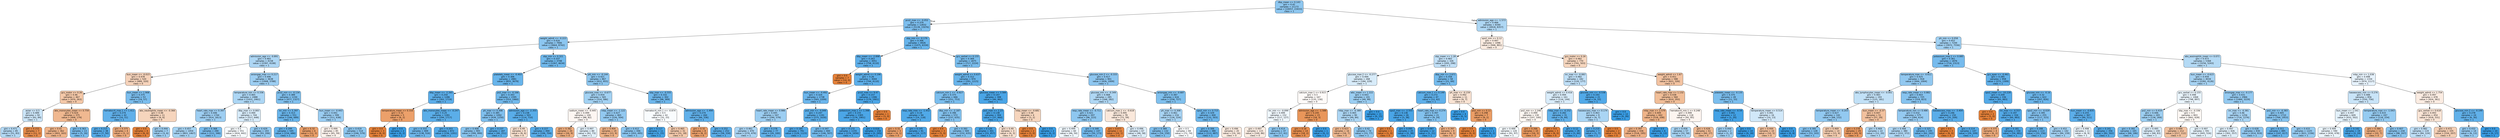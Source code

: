 digraph Tree {
node [shape=box, style="filled, rounded", color="black", fontname="helvetica"] ;
edge [fontname="helvetica"] ;
0 [label="dbp_mean <= 0.143\ngini = 0.42\nsamples = 21172\nvalue = [10057, 23433]\nclass = 1", fillcolor="#8ec7f0"] ;
1 [label="pco2_max <= -0.052\ngini = 0.379\nsamples = 12832\nvalue = [5139, 15076]\nclass = 1", fillcolor="#7cbeee"] ;
0 -> 1 [labeldistance=2.5, labelangle=45, headlabel="True"] ;
2 [label="weight_admit <= -0.223\ngini = 0.416\nsamples = 7906\nvalue = [3664, 8742]\nclass = 1", fillcolor="#8cc6f0"] ;
1 -> 2 ;
3 [label="admission_age <= -0.891\ngini = 0.465\nsamples = 4158\nvalue = [2397, 4108]\nclass = 1", fillcolor="#add6f4"] ;
2 -> 3 ;
4 [label="bun_mean <= -0.015\ngini = 0.478\nsamples = 520\nvalue = [489, 320]\nclass = 0", fillcolor="#f6d3bb"] ;
3 -> 4 ;
5 [label="gcs_motor <= 0.26\ngini = 0.46\nsamples = 467\nvalue = [470, 263]\nclass = 0", fillcolor="#f4c8a8"] ;
4 -> 5 ;
6 [label="asian <= 0.5\ngini = 0.489\nsamples = 92\nvalue = [62, 84]\nclass = 1", fillcolor="#cbe5f8"] ;
5 -> 6 ;
7 [label="gini = 0.471\nsamples = 85\nvalue = [51, 83]\nclass = 1", fillcolor="#b3d9f5"] ;
6 -> 7 ;
8 [label="gini = 0.153\nsamples = 7\nvalue = [11, 1]\nclass = 0", fillcolor="#e78c4b"] ;
6 -> 8 ;
9 [label="abs_monocytes_mean <= 0.759\ngini = 0.424\nsamples = 375\nvalue = [408, 179]\nclass = 0", fillcolor="#f0b890"] ;
5 -> 9 ;
10 [label="gini = 0.41\nsamples = 362\nvalue = [403, 163]\nclass = 0", fillcolor="#f0b489"] ;
9 -> 10 ;
11 [label="gini = 0.363\nsamples = 13\nvalue = [5, 16]\nclass = 1", fillcolor="#77bced"] ;
9 -> 11 ;
12 [label="bun_mean <= 1.908\ngini = 0.375\nsamples = 53\nvalue = [19, 57]\nclass = 1", fillcolor="#7bbeee"] ;
4 -> 12 ;
13 [label="hematocrit_max.1 <= 1.411\ngini = 0.274\nsamples = 42\nvalue = [10, 51]\nclass = 1", fillcolor="#60b0ea"] ;
12 -> 13 ;
14 [label="gini = 0.215\nsamples = 38\nvalue = [7, 50]\nclass = 1", fillcolor="#55abe9"] ;
13 -> 14 ;
15 [label="gini = 0.375\nsamples = 4\nvalue = [3, 1]\nclass = 0", fillcolor="#eeab7b"] ;
13 -> 15 ;
16 [label="abs_neutrophils_mean <= -0.366\ngini = 0.48\nsamples = 11\nvalue = [9, 6]\nclass = 0", fillcolor="#f6d5bd"] ;
12 -> 16 ;
17 [label="gini = 0.0\nsamples = 4\nvalue = [6, 0]\nclass = 0", fillcolor="#e58139"] ;
16 -> 17 ;
18 [label="gini = 0.444\nsamples = 7\nvalue = [3, 6]\nclass = 1", fillcolor="#9ccef2"] ;
16 -> 18 ;
19 [label="aniongap_max <= 0.217\ngini = 0.446\nsamples = 3638\nvalue = [1908, 3788]\nclass = 1", fillcolor="#9dcef2"] ;
3 -> 19 ;
20 [label="temperature_min <= 0.336\ngini = 0.465\nsamples = 2488\nvalue = [1431, 2461]\nclass = 1", fillcolor="#acd6f4"] ;
19 -> 20 ;
21 [label="heart_rate_max <= 0.397\ngini = 0.446\nsamples = 1744\nvalue = [914, 1813]\nclass = 1", fillcolor="#9dcef2"] ;
20 -> 21 ;
22 [label="gini = 0.457\nsamples = 1454\nvalue = [803, 1467]\nclass = 1", fillcolor="#a5d3f3"] ;
21 -> 22 ;
23 [label="gini = 0.368\nsamples = 290\nvalue = [111, 346]\nclass = 1", fillcolor="#79bced"] ;
21 -> 23 ;
24 [label="dbp_max <= 0.083\ngini = 0.494\nsamples = 744\nvalue = [517, 648]\nclass = 1", fillcolor="#d7ebfa"] ;
20 -> 24 ;
25 [label="gini = 0.5\nsamples = 551\nvalue = [424, 442]\nclass = 1", fillcolor="#f7fbfe"] ;
24 -> 25 ;
26 [label="gini = 0.429\nsamples = 193\nvalue = [93, 206]\nclass = 1", fillcolor="#92c9f1"] ;
24 -> 26 ;
27 [label="pco2_min <= -0.134\ngini = 0.389\nsamples = 1150\nvalue = [477, 1327]\nclass = 1", fillcolor="#80c0ee"] ;
19 -> 27 ;
28 [label="inr_min <= 5.397\ngini = 0.313\nsamples = 551\nvalue = [166, 689]\nclass = 1", fillcolor="#69b5eb"] ;
27 -> 28 ;
29 [label="gini = 0.299\nsamples = 545\nvalue = [154, 686]\nclass = 1", fillcolor="#65b3eb"] ;
28 -> 29 ;
30 [label="gini = 0.32\nsamples = 6\nvalue = [12, 3]\nclass = 0", fillcolor="#eca06a"] ;
28 -> 30 ;
31 [label="bun_mean <= -0.443\ngini = 0.441\nsamples = 599\nvalue = [311, 638]\nclass = 1", fillcolor="#9acdf2"] ;
27 -> 31 ;
32 [label="gini = 0.499\nsamples = 85\nvalue = [65, 59]\nclass = 0", fillcolor="#fdf3ed"] ;
31 -> 32 ;
33 [label="gini = 0.419\nsamples = 514\nvalue = [246, 579]\nclass = 1", fillcolor="#8dc7f0"] ;
31 -> 33 ;
34 [label="sbp_min <= 0.321\ngini = 0.337\nsamples = 3748\nvalue = [1267, 4634]\nclass = 1", fillcolor="#6fb8ec"] ;
2 -> 34 ;
35 [label="platelets_mean <= -0.403\ngini = 0.306\nsamples = 2881\nvalue = [855, 3679]\nclass = 1", fillcolor="#67b4eb"] ;
34 -> 35 ;
36 [label="dbp_mean <= -2.265\ngini = 0.254\nsamples = 1286\nvalue = [302, 1719]\nclass = 1", fillcolor="#5caeea"] ;
35 -> 36 ;
37 [label="temperature_mean <= 0.316\ngini = 0.32\nsamples = 5\nvalue = [8, 2]\nclass = 0", fillcolor="#eca06a"] ;
36 -> 37 ;
38 [label="gini = 0.0\nsamples = 3\nvalue = [8, 0]\nclass = 0", fillcolor="#e58139"] ;
37 -> 38 ;
39 [label="gini = 0.0\nsamples = 2\nvalue = [0, 2]\nclass = 1", fillcolor="#399de5"] ;
37 -> 39 ;
40 [label="abs_monocytes_mean <= -0.247\ngini = 0.25\nsamples = 1281\nvalue = [294, 1717]\nclass = 1", fillcolor="#5baee9"] ;
36 -> 40 ;
41 [label="gini = 0.333\nsamples = 409\nvalue = [138, 516]\nclass = 1", fillcolor="#6eb7ec"] ;
40 -> 41 ;
42 [label="gini = 0.203\nsamples = 872\nvalue = [156, 1201]\nclass = 1", fillcolor="#53aae8"] ;
40 -> 42 ;
43 [label="po2_max <= -0.166\ngini = 0.343\nsamples = 1595\nvalue = [553, 1960]\nclass = 1", fillcolor="#71b9ec"] ;
35 -> 43 ;
44 [label="ph_max <= 0.308\ngini = 0.385\nsamples = 1092\nvalue = [439, 1250]\nclass = 1", fillcolor="#7fbfee"] ;
43 -> 44 ;
45 [label="gini = 0.408\nsamples = 905\nvalue = [399, 999]\nclass = 1", fillcolor="#88c4ef"] ;
44 -> 45 ;
46 [label="gini = 0.237\nsamples = 187\nvalue = [40, 251]\nclass = 1", fillcolor="#59ade9"] ;
44 -> 46 ;
47 [label="admission_age <= -2.355\ngini = 0.238\nsamples = 503\nvalue = [114, 710]\nclass = 1", fillcolor="#59ade9"] ;
43 -> 47 ;
48 [label="gini = 0.49\nsamples = 9\nvalue = [8, 6]\nclass = 0", fillcolor="#f8e0ce"] ;
47 -> 48 ;
49 [label="gini = 0.227\nsamples = 494\nvalue = [106, 704]\nclass = 1", fillcolor="#57ace9"] ;
47 -> 49 ;
50 [label="ptt_min <= -0.144\ngini = 0.421\nsamples = 867\nvalue = [412, 955]\nclass = 1", fillcolor="#8ec7f0"] ;
34 -> 50 ;
51 [label="glucose_max <= -0.677\ngini = 0.454\nsamples = 565\nvalue = [314, 586]\nclass = 1", fillcolor="#a3d2f3"] ;
50 -> 51 ;
52 [label="sodium_mean <= -0.445\ngini = 0.499\nsamples = 100\nvalue = [88, 82]\nclass = 0", fillcolor="#fdf6f2"] ;
51 -> 52 ;
53 [label="gini = 0.382\nsamples = 20\nvalue = [26, 9]\nclass = 0", fillcolor="#eead7e"] ;
52 -> 53 ;
54 [label="gini = 0.497\nsamples = 80\nvalue = [62, 73]\nclass = 1", fillcolor="#e1f0fb"] ;
52 -> 54 ;
55 [label="mbp_mean <= -1.122\ngini = 0.427\nsamples = 465\nvalue = [226, 504]\nclass = 1", fillcolor="#92c9f1"] ;
51 -> 55 ;
56 [label="gini = 0.404\nsamples = 19\nvalue = [23, 9]\nclass = 0", fillcolor="#efb286"] ;
55 -> 56 ;
57 [label="gini = 0.412\nsamples = 446\nvalue = [203, 495]\nclass = 1", fillcolor="#8ac5f0"] ;
55 -> 57 ;
58 [label="sbp_max <= -0.555\ngini = 0.332\nsamples = 302\nvalue = [98, 369]\nclass = 1", fillcolor="#6eb7ec"] ;
50 -> 58 ;
59 [label="hematocrit_min.1 <= -0.874\ngini = 0.5\nsamples = 42\nvalue = [32, 33]\nclass = 1", fillcolor="#f9fcfe"] ;
58 -> 59 ;
60 [label="gini = 0.117\nsamples = 11\nvalue = [1, 15]\nclass = 1", fillcolor="#46a4e7"] ;
59 -> 60 ;
61 [label="gini = 0.465\nsamples = 31\nvalue = [31, 18]\nclass = 0", fillcolor="#f4caac"] ;
59 -> 61 ;
62 [label="admission_age <= -1.494\ngini = 0.274\nsamples = 260\nvalue = [66, 336]\nclass = 1", fillcolor="#60b0ea"] ;
58 -> 62 ;
63 [label="gini = 0.32\nsamples = 8\nvalue = [8, 2]\nclass = 0", fillcolor="#eca06a"] ;
62 -> 63 ;
64 [label="gini = 0.252\nsamples = 252\nvalue = [58, 334]\nclass = 1", fillcolor="#5baeea"] ;
62 -> 64 ;
65 [label="sbp_min <= -0.179\ngini = 0.306\nsamples = 4926\nvalue = [1475, 6334]\nclass = 1", fillcolor="#67b4eb"] ;
1 -> 65 ;
66 [label="dbp_mean <= -2.898\ngini = 0.263\nsamples = 3051\nvalue = [758, 4110]\nclass = 1", fillcolor="#5eafea"] ;
65 -> 66 ;
67 [label="gini = 0.0\nsamples = 7\nvalue = [14, 0]\nclass = 0", fillcolor="#e58139"] ;
66 -> 67 ;
68 [label="weight_admit <= 0.196\ngini = 0.26\nsamples = 3044\nvalue = [744, 4110]\nclass = 1", fillcolor="#5dafea"] ;
66 -> 68 ;
69 [label="bun_mean <= -0.492\ngini = 0.324\nsamples = 1738\nvalue = [565, 2209]\nclass = 1", fillcolor="#6cb6ec"] ;
68 -> 69 ;
70 [label="heart_rate_mean <= 0.986\ngini = 0.445\nsamples = 547\nvalue = [290, 579]\nclass = 1", fillcolor="#9ccef2"] ;
69 -> 70 ;
71 [label="gini = 0.461\nsamples = 470\nvalue = [270, 479]\nclass = 1", fillcolor="#a9d4f4"] ;
70 -> 71 ;
72 [label="gini = 0.278\nsamples = 77\nvalue = [20, 100]\nclass = 1", fillcolor="#61b1ea"] ;
70 -> 72 ;
73 [label="po2_min <= -0.049\ngini = 0.247\nsamples = 1191\nvalue = [275, 1630]\nclass = 1", fillcolor="#5aaee9"] ;
69 -> 73 ;
74 [label="gini = 0.185\nsamples = 791\nvalue = [129, 1123]\nclass = 1", fillcolor="#50a8e8"] ;
73 -> 74 ;
75 [label="gini = 0.347\nsamples = 400\nvalue = [146, 507]\nclass = 1", fillcolor="#72b9ec"] ;
73 -> 75 ;
76 [label="pco2_max <= 9.47\ngini = 0.157\nsamples = 1306\nvalue = [179, 1901]\nclass = 1", fillcolor="#4ca6e7"] ;
68 -> 76 ;
77 [label="potassium_max.1 <= 1.398\ngini = 0.155\nsamples = 1305\nvalue = [176, 1901]\nclass = 1", fillcolor="#4ba6e7"] ;
76 -> 77 ;
78 [label="gini = 0.172\nsamples = 1155\nvalue = [174, 1656]\nclass = 1", fillcolor="#4ea7e8"] ;
77 -> 78 ;
79 [label="gini = 0.016\nsamples = 150\nvalue = [2, 245]\nclass = 1", fillcolor="#3b9ee5"] ;
77 -> 79 ;
80 [label="gini = 0.0\nsamples = 1\nvalue = [3, 0]\nclass = 0", fillcolor="#e58139"] ;
76 -> 80 ;
81 [label="gcs_verbal <= 0.155\ngini = 0.369\nsamples = 1875\nvalue = [717, 2224]\nclass = 1", fillcolor="#79bded"] ;
65 -> 81 ;
82 [label="weight_admit <= 0.637\ngini = 0.312\nsamples = 974\nvalue = [291, 1215]\nclass = 1", fillcolor="#68b4eb"] ;
81 -> 82 ;
83 [label="calcium_min.1 <= -0.827\ngini = 0.375\nsamples = 666\nvalue = [251, 753]\nclass = 1", fillcolor="#7bbeee"] ;
82 -> 83 ;
84 [label="resp_rate_max <= -1.452\ngini = 0.19\nsamples = 94\nvalue = [14, 118]\nclass = 1", fillcolor="#50a9e8"] ;
83 -> 84 ;
85 [label="gini = 0.32\nsamples = 3\nvalue = [4, 1]\nclass = 0", fillcolor="#eca06a"] ;
84 -> 85 ;
86 [label="gini = 0.145\nsamples = 91\nvalue = [10, 117]\nclass = 1", fillcolor="#4aa5e7"] ;
84 -> 86 ;
87 [label="dbp_min <= -2.187\ngini = 0.396\nsamples = 572\nvalue = [237, 635]\nclass = 1", fillcolor="#83c2ef"] ;
83 -> 87 ;
88 [label="gini = 0.0\nsamples = 3\nvalue = [5, 0]\nclass = 0", fillcolor="#e58139"] ;
87 -> 88 ;
89 [label="gini = 0.392\nsamples = 569\nvalue = [232, 635]\nclass = 1", fillcolor="#81c1ee"] ;
87 -> 89 ;
90 [label="glucose_mean <= 3.584\ngini = 0.147\nsamples = 308\nvalue = [40, 462]\nclass = 1", fillcolor="#4aa5e7"] ;
82 -> 90 ;
91 [label="po2_max <= 2.23\ngini = 0.138\nsamples = 304\nvalue = [37, 460]\nclass = 1", fillcolor="#49a5e7"] ;
90 -> 91 ;
92 [label="gini = 0.126\nsamples = 301\nvalue = [33, 457]\nclass = 1", fillcolor="#47a4e7"] ;
91 -> 92 ;
93 [label="gini = 0.49\nsamples = 3\nvalue = [4, 3]\nclass = 0", fillcolor="#f8e0ce"] ;
91 -> 93 ;
94 [label="mbp_mean <= -0.681\ngini = 0.48\nsamples = 4\nvalue = [3, 2]\nclass = 0", fillcolor="#f6d5bd"] ;
90 -> 94 ;
95 [label="gini = 0.0\nsamples = 2\nvalue = [3, 0]\nclass = 0", fillcolor="#e58139"] ;
94 -> 95 ;
96 [label="gini = 0.0\nsamples = 2\nvalue = [0, 2]\nclass = 1", fillcolor="#399de5"] ;
94 -> 96 ;
97 [label="glucose_min.2 <= -0.333\ngini = 0.417\nsamples = 901\nvalue = [426, 1009]\nclass = 1", fillcolor="#8dc6f0"] ;
81 -> 97 ;
98 [label="glucose_min <= -0.349\ngini = 0.468\nsamples = 285\nvalue = [168, 282]\nclass = 1", fillcolor="#afd7f4"] ;
97 -> 98 ;
99 [label="resp_rate_mean <= -0.711\ngini = 0.421\nsamples = 207\nvalue = [96, 223]\nclass = 1", fillcolor="#8ec7f0"] ;
98 -> 99 ;
100 [label="gini = 0.499\nsamples = 60\nvalue = [46, 50]\nclass = 1", fillcolor="#eff7fd"] ;
99 -> 100 ;
101 [label="gini = 0.348\nsamples = 147\nvalue = [50, 173]\nclass = 1", fillcolor="#72b9ed"] ;
99 -> 101 ;
102 [label="calcium_max.1 <= -0.618\ngini = 0.495\nsamples = 78\nvalue = [72, 59]\nclass = 0", fillcolor="#fae8db"] ;
98 -> 102 ;
103 [label="gini = 0.077\nsamples = 11\nvalue = [24, 1]\nclass = 0", fillcolor="#e68641"] ;
102 -> 103 ;
104 [label="gini = 0.496\nsamples = 67\nvalue = [48, 58]\nclass = 1", fillcolor="#ddeefb"] ;
102 -> 104 ;
105 [label="aniongap_min <= -0.687\ngini = 0.387\nsamples = 616\nvalue = [258, 727]\nclass = 1", fillcolor="#7fc0ee"] ;
97 -> 105 ;
106 [label="ph_max <= 0.308\ngini = 0.461\nsamples = 216\nvalue = [126, 224]\nclass = 1", fillcolor="#a8d4f4"] ;
105 -> 106 ;
107 [label="gini = 0.389\nsamples = 132\nvalue = [54, 150]\nclass = 1", fillcolor="#80c0ee"] ;
106 -> 107 ;
108 [label="gini = 0.5\nsamples = 84\nvalue = [72, 74]\nclass = 1", fillcolor="#fafcfe"] ;
106 -> 108 ;
109 [label="spo2_min <= 0.715\ngini = 0.329\nsamples = 400\nvalue = [132, 503]\nclass = 1", fillcolor="#6db7ec"] ;
105 -> 109 ;
110 [label="gini = 0.306\nsamples = 380\nvalue = [113, 487]\nclass = 1", fillcolor="#67b4eb"] ;
109 -> 110 ;
111 [label="gini = 0.496\nsamples = 20\nvalue = [19, 16]\nclass = 0", fillcolor="#fbebe0"] ;
109 -> 111 ;
112 [label="admission_age <= -1.573\ngini = 0.466\nsamples = 8340\nvalue = [4918, 8357]\nclass = 1", fillcolor="#aed7f4"] ;
0 -> 112 [labeldistance=2.5, labelangle=-45, headlabel="False"] ;
113 [label="spo2_min <= 0.12\ngini = 0.497\nsamples = 1096\nvalue = [946, 801]\nclass = 0", fillcolor="#fbece1"] ;
112 -> 113 ;
114 [label="sbp_mean <= 1.28\ngini = 0.483\nsamples = 326\nvalue = [205, 298]\nclass = 1", fillcolor="#c1e0f7"] ;
113 -> 114 ;
115 [label="glucose_max.2 <= -0.277\ngini = 0.494\nsamples = 268\nvalue = [184, 229]\nclass = 1", fillcolor="#d8ecfa"] ;
114 -> 115 ;
116 [label="calcium_max.1 <= 0.915\ngini = 0.5\nsamples = 167\nvalue = [135, 130]\nclass = 0", fillcolor="#fefaf8"] ;
115 -> 116 ;
117 [label="inr_min <= -0.099\ngini = 0.499\nsamples = 152\nvalue = [117, 127]\nclass = 1", fillcolor="#eff7fd"] ;
116 -> 117 ;
118 [label="gini = 0.497\nsamples = 115\nvalue = [100, 86]\nclass = 0", fillcolor="#fbede3"] ;
117 -> 118 ;
119 [label="gini = 0.414\nsamples = 37\nvalue = [17, 41]\nclass = 1", fillcolor="#8bc6f0"] ;
117 -> 119 ;
120 [label="admission_age <= -1.588\ngini = 0.245\nsamples = 15\nvalue = [18, 3]\nclass = 0", fillcolor="#e9965a"] ;
116 -> 120 ;
121 [label="gini = 0.18\nsamples = 14\nvalue = [18, 2]\nclass = 0", fillcolor="#e88f4f"] ;
120 -> 121 ;
122 [label="gini = 0.0\nsamples = 1\nvalue = [0, 1]\nclass = 1", fillcolor="#399de5"] ;
120 -> 122 ;
123 [label="wbc_mean <= 1.222\ngini = 0.443\nsamples = 101\nvalue = [49, 99]\nclass = 1", fillcolor="#9bcef2"] ;
115 -> 123 ;
124 [label="mbp_max <= -0.389\ngini = 0.465\nsamples = 90\nvalue = [49, 84]\nclass = 1", fillcolor="#acd6f4"] ;
123 -> 124 ;
125 [label="gini = 0.423\nsamples = 16\nvalue = [16, 7]\nclass = 0", fillcolor="#f0b890"] ;
124 -> 125 ;
126 [label="gini = 0.42\nsamples = 74\nvalue = [33, 77]\nclass = 1", fillcolor="#8ec7f0"] ;
124 -> 126 ;
127 [label="gini = 0.0\nsamples = 11\nvalue = [0, 15]\nclass = 1", fillcolor="#399de5"] ;
123 -> 127 ;
128 [label="dbp_min <= 2.671\ngini = 0.358\nsamples = 58\nvalue = [21, 69]\nclass = 1", fillcolor="#75bbed"] ;
114 -> 128 ;
129 [label="calcium_max.1 <= 0.149\ngini = 0.272\nsamples = 47\nvalue = [12, 62]\nclass = 1", fillcolor="#5fb0ea"] ;
128 -> 129 ;
130 [label="spo2_max <= -2.555\ngini = 0.136\nsamples = 26\nvalue = [3, 38]\nclass = 1", fillcolor="#49a5e7"] ;
129 -> 130 ;
131 [label="gini = 0.0\nsamples = 1\nvalue = [1, 0]\nclass = 0", fillcolor="#e58139"] ;
130 -> 131 ;
132 [label="gini = 0.095\nsamples = 25\nvalue = [2, 38]\nclass = 1", fillcolor="#43a2e6"] ;
130 -> 132 ;
133 [label="heart_rate_max <= 0.274\ngini = 0.397\nsamples = 21\nvalue = [9, 24]\nclass = 1", fillcolor="#83c2ef"] ;
129 -> 133 ;
134 [label="gini = 0.087\nsamples = 12\nvalue = [1, 21]\nclass = 1", fillcolor="#42a2e6"] ;
133 -> 134 ;
135 [label="gini = 0.397\nsamples = 9\nvalue = [8, 3]\nclass = 0", fillcolor="#efb083"] ;
133 -> 135 ;
136 [label="ph_max <= -0.159\ngini = 0.492\nsamples = 11\nvalue = [9, 7]\nclass = 0", fillcolor="#f9e3d3"] ;
128 -> 136 ;
137 [label="gini = 0.0\nsamples = 4\nvalue = [0, 5]\nclass = 1", fillcolor="#399de5"] ;
136 -> 137 ;
138 [label="po2_min <= 0.11\ngini = 0.298\nsamples = 7\nvalue = [9, 2]\nclass = 0", fillcolor="#eb9d65"] ;
136 -> 138 ;
139 [label="gini = 0.0\nsamples = 6\nvalue = [9, 0]\nclass = 0", fillcolor="#e58139"] ;
138 -> 139 ;
140 [label="gini = 0.0\nsamples = 1\nvalue = [0, 2]\nclass = 1", fillcolor="#399de5"] ;
138 -> 140 ;
141 [label="gcs_motor <= 0.26\ngini = 0.482\nsamples = 770\nvalue = [741, 503]\nclass = 0", fillcolor="#f7d7bf"] ;
113 -> 141 ;
142 [label="inr_max <= -0.083\ngini = 0.482\nsamples = 182\nvalue = [120, 177]\nclass = 1", fillcolor="#bfdff7"] ;
141 -> 142 ;
143 [label="weight_admit <= 0.416\ngini = 0.494\nsamples = 161\nvalue = [116, 144]\nclass = 1", fillcolor="#d9ecfa"] ;
142 -> 143 ;
144 [label="po2_min <= 2.246\ngini = 0.499\nsamples = 130\nvalue = [107, 100]\nclass = 0", fillcolor="#fdf7f2"] ;
143 -> 144 ;
145 [label="gini = 0.499\nsamples = 120\nvalue = [91, 97]\nclass = 1", fillcolor="#f3f9fd"] ;
144 -> 145 ;
146 [label="gini = 0.266\nsamples = 10\nvalue = [16, 3]\nclass = 0", fillcolor="#ea995e"] ;
144 -> 146 ;
147 [label="mbp_max <= -0.252\ngini = 0.282\nsamples = 31\nvalue = [9, 44]\nclass = 1", fillcolor="#61b1ea"] ;
143 -> 147 ;
148 [label="gini = 0.0\nsamples = 3\nvalue = [6, 0]\nclass = 0", fillcolor="#e58139"] ;
147 -> 148 ;
149 [label="gini = 0.12\nsamples = 28\nvalue = [3, 44]\nclass = 1", fillcolor="#46a4e7"] ;
147 -> 149 ;
150 [label="glucose_min <= -0.538\ngini = 0.193\nsamples = 21\nvalue = [4, 33]\nclass = 1", fillcolor="#51a9e8"] ;
142 -> 150 ;
151 [label="baseexcess_max <= 0.174\ngini = 0.463\nsamples = 9\nvalue = [4, 7]\nclass = 1", fillcolor="#aad5f4"] ;
150 -> 151 ;
152 [label="gini = 0.219\nsamples = 7\nvalue = [1, 7]\nclass = 1", fillcolor="#55abe9"] ;
151 -> 152 ;
153 [label="gini = 0.0\nsamples = 2\nvalue = [3, 0]\nclass = 0", fillcolor="#e58139"] ;
151 -> 153 ;
154 [label="gini = 0.0\nsamples = 12\nvalue = [0, 26]\nclass = 1", fillcolor="#399de5"] ;
150 -> 154 ;
155 [label="weight_admit <= 1.67\ngini = 0.451\nsamples = 588\nvalue = [621, 326]\nclass = 0", fillcolor="#f3c3a1"] ;
141 -> 155 ;
156 [label="heart_rate_max <= 1.132\ngini = 0.438\nsamples = 560\nvalue = [610, 293]\nclass = 0", fillcolor="#f1be98"] ;
155 -> 156 ;
157 [label="mbp_max <= 2.579\ngini = 0.409\nsamples = 442\nvalue = [518, 208]\nclass = 0", fillcolor="#efb489"] ;
156 -> 157 ;
158 [label="gini = 0.397\nsamples = 436\nvalue = [518, 195]\nclass = 0", fillcolor="#efb084"] ;
157 -> 158 ;
159 [label="gini = 0.0\nsamples = 6\nvalue = [0, 13]\nclass = 1", fillcolor="#399de5"] ;
157 -> 159 ;
160 [label="hematocrit_min.1 <= 0.248\ngini = 0.499\nsamples = 118\nvalue = [92, 85]\nclass = 0", fillcolor="#fdf5f0"] ;
156 -> 160 ;
161 [label="gini = 0.458\nsamples = 57\nvalue = [32, 58]\nclass = 1", fillcolor="#a6d3f3"] ;
160 -> 161 ;
162 [label="gini = 0.428\nsamples = 61\nvalue = [60, 27]\nclass = 0", fillcolor="#f1ba92"] ;
160 -> 162 ;
163 [label="platelets_mean <= -0.135\ngini = 0.375\nsamples = 28\nvalue = [11, 33]\nclass = 1", fillcolor="#7bbeee"] ;
155 -> 163 ;
164 [label="resp_rate_mean <= -0.54\ngini = 0.091\nsamples = 12\nvalue = [1, 20]\nclass = 1", fillcolor="#43a2e6"] ;
163 -> 164 ;
165 [label="gini = 0.444\nsamples = 2\nvalue = [1, 2]\nclass = 1", fillcolor="#9ccef2"] ;
164 -> 165 ;
166 [label="gini = 0.0\nsamples = 10\nvalue = [0, 18]\nclass = 1", fillcolor="#399de5"] ;
164 -> 166 ;
167 [label="temperature_mean <= 0.514\ngini = 0.491\nsamples = 16\nvalue = [10, 13]\nclass = 1", fillcolor="#d1e8f9"] ;
163 -> 167 ;
168 [label="gini = 0.444\nsamples = 10\nvalue = [10, 5]\nclass = 0", fillcolor="#f2c09c"] ;
167 -> 168 ;
169 [label="gini = 0.0\nsamples = 6\nvalue = [0, 8]\nclass = 1", fillcolor="#399de5"] ;
167 -> 169 ;
170 [label="ph_min <= 0.058\ngini = 0.452\nsamples = 7244\nvalue = [3972, 7556]\nclass = 1", fillcolor="#a1d1f3"] ;
112 -> 170 ;
171 [label="potassium_max.1 <= 0.085\ngini = 0.361\nsamples = 1876\nvalue = [716, 2313]\nclass = 1", fillcolor="#76bbed"] ;
170 -> 171 ;
172 [label="temperature_max <= -0.611\ngini = 0.425\nsamples = 918\nvalue = [444, 1004]\nclass = 1", fillcolor="#91c8f0"] ;
171 -> 172 ;
173 [label="abs_lymphocytes_mean <= -0.001\ngini = 0.483\nsamples = 193\nvalue = [125, 181]\nclass = 1", fillcolor="#c2e1f7"] ;
172 -> 173 ;
174 [label="temperature_mean <= -0.203\ngini = 0.427\nsamples = 142\nvalue = [68, 152]\nclass = 1", fillcolor="#92c9f1"] ;
173 -> 174 ;
175 [label="gini = 0.395\nsamples = 128\nvalue = [53, 143]\nclass = 1", fillcolor="#82c1ef"] ;
174 -> 175 ;
176 [label="gini = 0.469\nsamples = 14\nvalue = [15, 9]\nclass = 0", fillcolor="#f5cdb0"] ;
174 -> 176 ;
177 [label="bun_mean <= -0.37\ngini = 0.447\nsamples = 51\nvalue = [57, 29]\nclass = 0", fillcolor="#f2c19e"] ;
173 -> 177 ;
178 [label="gini = 0.278\nsamples = 29\nvalue = [45, 9]\nclass = 0", fillcolor="#ea9a61"] ;
177 -> 178 ;
179 [label="gini = 0.469\nsamples = 22\nvalue = [12, 20]\nclass = 1", fillcolor="#b0d8f5"] ;
177 -> 179 ;
180 [label="resp_rate_mean <= 0.882\ngini = 0.403\nsamples = 725\nvalue = [319, 823]\nclass = 1", fillcolor="#86c3ef"] ;
172 -> 180 ;
181 [label="temperature_min <= 0.486\ngini = 0.432\nsamples = 575\nvalue = [284, 614]\nclass = 1", fillcolor="#95caf1"] ;
180 -> 181 ;
182 [label="gini = 0.468\nsamples = 380\nvalue = [222, 372]\nclass = 1", fillcolor="#afd7f5"] ;
181 -> 182 ;
183 [label="gini = 0.325\nsamples = 195\nvalue = [62, 242]\nclass = 1", fillcolor="#6cb6ec"] ;
181 -> 183 ;
184 [label="baseexcess_max <= -3.404\ngini = 0.246\nsamples = 150\nvalue = [35, 209]\nclass = 1", fillcolor="#5aade9"] ;
180 -> 184 ;
185 [label="gini = 0.0\nsamples = 3\nvalue = [6, 0]\nclass = 0", fillcolor="#e58139"] ;
184 -> 185 ;
186 [label="gini = 0.214\nsamples = 147\nvalue = [29, 209]\nclass = 1", fillcolor="#54abe9"] ;
184 -> 186 ;
187 [label="gcs_eyes <= -0.461\ngini = 0.285\nsamples = 958\nvalue = [272, 1309]\nclass = 1", fillcolor="#62b1ea"] ;
171 -> 187 ;
188 [label="spo2_mean <= -10.228\ngini = 0.209\nsamples = 336\nvalue = [65, 483]\nclass = 1", fillcolor="#54aae8"] ;
187 -> 188 ;
189 [label="gini = 0.0\nsamples = 2\nvalue = [5, 0]\nclass = 0", fillcolor="#e58139"] ;
188 -> 189 ;
190 [label="inr_max <= -0.557\ngini = 0.197\nsamples = 334\nvalue = [60, 483]\nclass = 1", fillcolor="#52a9e8"] ;
188 -> 190 ;
191 [label="gini = 0.375\nsamples = 4\nvalue = [6, 2]\nclass = 0", fillcolor="#eeab7b"] ;
190 -> 191 ;
192 [label="gini = 0.181\nsamples = 330\nvalue = [54, 481]\nclass = 1", fillcolor="#4fa8e8"] ;
190 -> 192 ;
193 [label="glucose_min <= -0.16\ngini = 0.32\nsamples = 622\nvalue = [207, 826]\nclass = 1", fillcolor="#6bb6ec"] ;
187 -> 193 ;
194 [label="spo2_min <= -0.029\ngini = 0.395\nsamples = 255\nvalue = [117, 315]\nclass = 1", fillcolor="#83c1ef"] ;
193 -> 194 ;
195 [label="gini = 0.288\nsamples = 113\nvalue = [33, 156]\nclass = 1", fillcolor="#63b2ea"] ;
194 -> 195 ;
196 [label="gini = 0.452\nsamples = 142\nvalue = [84, 159]\nclass = 1", fillcolor="#a2d1f3"] ;
194 -> 196 ;
197 [label="bun_mean <= -0.835\ngini = 0.255\nsamples = 367\nvalue = [90, 511]\nclass = 1", fillcolor="#5caeea"] ;
193 -> 197 ;
198 [label="gini = 0.498\nsamples = 11\nvalue = [8, 9]\nclass = 1", fillcolor="#e9f4fc"] ;
197 -> 198 ;
199 [label="gini = 0.241\nsamples = 356\nvalue = [82, 502]\nclass = 1", fillcolor="#59ade9"] ;
197 -> 199 ;
200 [label="abs_eosinophils_mean <= 0.071\ngini = 0.473\nsamples = 5368\nvalue = [3256, 5243]\nclass = 1", fillcolor="#b4daf5"] ;
170 -> 200 ;
201 [label="bun_mean <= -0.615\ngini = 0.459\nsamples = 4034\nvalue = [2282, 4126]\nclass = 1", fillcolor="#a7d3f3"] ;
200 -> 201 ;
202 [label="gcs_verbal <= 0.155\ngini = 0.498\nsamples = 1068\nvalue = [798, 897]\nclass = 1", fillcolor="#e9f4fc"] ;
201 -> 202 ;
203 [label="po2_min <= 0.419\ngini = 0.446\nsamples = 265\nvalue = [136, 269]\nclass = 1", fillcolor="#9dcff2"] ;
202 -> 203 ;
204 [label="gini = 0.392\nsamples = 165\nvalue = [68, 186]\nclass = 1", fillcolor="#81c1ef"] ;
203 -> 204 ;
205 [label="gini = 0.495\nsamples = 100\nvalue = [68, 83]\nclass = 1", fillcolor="#dbedfa"] ;
203 -> 205 ;
206 [label="sbp_max <= -0.336\ngini = 0.5\nsamples = 803\nvalue = [662, 628]\nclass = 0", fillcolor="#fef9f5"] ;
202 -> 206 ;
207 [label="gini = 0.449\nsamples = 212\nvalue = [217, 112]\nclass = 0", fillcolor="#f2c29f"] ;
206 -> 207 ;
208 [label="gini = 0.497\nsamples = 591\nvalue = [445, 516]\nclass = 1", fillcolor="#e4f2fb"] ;
206 -> 208 ;
209 [label="aniongap_max <= -0.177\ngini = 0.431\nsamples = 2966\nvalue = [1484, 3229]\nclass = 1", fillcolor="#94caf1"] ;
201 -> 209 ;
210 [label="inr_max <= -0.381\ngini = 0.46\nsamples = 1256\nvalue = [716, 1276]\nclass = 1", fillcolor="#a8d4f4"] ;
209 -> 210 ;
211 [label="gini = 0.497\nsamples = 426\nvalue = [302, 357]\nclass = 1", fillcolor="#e0f0fb"] ;
210 -> 211 ;
212 [label="gini = 0.428\nsamples = 830\nvalue = [414, 919]\nclass = 1", fillcolor="#92c9f1"] ;
210 -> 212 ;
213 [label="po2_min <= -0.383\ngini = 0.405\nsamples = 1710\nvalue = [768, 1953]\nclass = 1", fillcolor="#87c4ef"] ;
209 -> 213 ;
214 [label="gini = 0.311\nsamples = 485\nvalue = [147, 617]\nclass = 1", fillcolor="#68b4eb"] ;
213 -> 214 ;
215 [label="gini = 0.433\nsamples = 1225\nvalue = [621, 1336]\nclass = 1", fillcolor="#95cbf1"] ;
213 -> 215 ;
216 [label="mbp_min <= 1.038\ngini = 0.498\nsamples = 1334\nvalue = [974, 1117]\nclass = 1", fillcolor="#e6f2fc"] ;
200 -> 216 ;
217 [label="baseexcess_min <= 0.276\ngini = 0.488\nsamples = 856\nvalue = [550, 756]\nclass = 1", fillcolor="#c9e4f8"] ;
216 -> 217 ;
218 [label="bun_mean <= 1.541\ngini = 0.497\nsamples = 609\nvalue = [432, 502]\nclass = 1", fillcolor="#e3f1fb"] ;
217 -> 218 ;
219 [label="gini = 0.499\nsamples = 590\nvalue = [430, 478]\nclass = 1", fillcolor="#ebf5fc"] ;
218 -> 219 ;
220 [label="gini = 0.142\nsamples = 19\nvalue = [2, 24]\nclass = 1", fillcolor="#49a5e7"] ;
218 -> 220 ;
221 [label="temperature_max <= -1.043\ngini = 0.433\nsamples = 247\nvalue = [118, 254]\nclass = 1", fillcolor="#95cbf1"] ;
217 -> 221 ;
222 [label="gini = 0.384\nsamples = 13\nvalue = [20, 7]\nclass = 0", fillcolor="#eead7e"] ;
221 -> 222 ;
223 [label="gini = 0.407\nsamples = 234\nvalue = [98, 247]\nclass = 1", fillcolor="#88c4ef"] ;
221 -> 223 ;
224 [label="weight_admit <= 1.754\ngini = 0.497\nsamples = 478\nvalue = [424, 361]\nclass = 0", fillcolor="#fbece2"] ;
216 -> 224 ;
225 [label="gcs_verbal <= 0.618\ngini = 0.493\nsamples = 454\nvalue = [418, 331]\nclass = 0", fillcolor="#fae5d6"] ;
224 -> 225 ;
226 [label="gini = 0.482\nsamples = 119\nvalue = [84, 124]\nclass = 1", fillcolor="#bfdff7"] ;
225 -> 226 ;
227 [label="gini = 0.472\nsamples = 335\nvalue = [334, 207]\nclass = 0", fillcolor="#f5cfb4"] ;
225 -> 227 ;
228 [label="glucose_min.2 <= -0.199\ngini = 0.278\nsamples = 24\nvalue = [6, 30]\nclass = 1", fillcolor="#61b1ea"] ;
224 -> 228 ;
229 [label="gini = 0.432\nsamples = 14\nvalue = [6, 13]\nclass = 1", fillcolor="#94caf1"] ;
228 -> 229 ;
230 [label="gini = 0.0\nsamples = 10\nvalue = [0, 17]\nclass = 1", fillcolor="#399de5"] ;
228 -> 230 ;
}